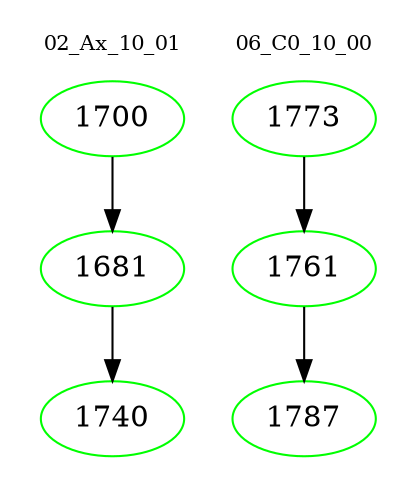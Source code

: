 digraph{
subgraph cluster_0 {
color = white
label = "02_Ax_10_01";
fontsize=10;
T0_1700 [label="1700", color="green"]
T0_1700 -> T0_1681 [color="black"]
T0_1681 [label="1681", color="green"]
T0_1681 -> T0_1740 [color="black"]
T0_1740 [label="1740", color="green"]
}
subgraph cluster_1 {
color = white
label = "06_C0_10_00";
fontsize=10;
T1_1773 [label="1773", color="green"]
T1_1773 -> T1_1761 [color="black"]
T1_1761 [label="1761", color="green"]
T1_1761 -> T1_1787 [color="black"]
T1_1787 [label="1787", color="green"]
}
}
